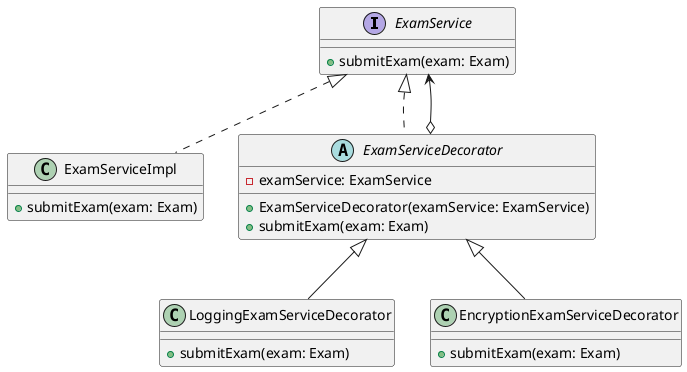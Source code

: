 @startuml

' 定义组件接口
interface ExamService {
  + submitExam(exam: Exam)
}

' 定义具体组件
class ExamServiceImpl implements ExamService {
  + submitExam(exam: Exam)
}

' 定义抽象装饰器类
abstract class ExamServiceDecorator implements ExamService {
  - examService: ExamService
  + ExamServiceDecorator(examService: ExamService)
  + submitExam(exam: Exam)
}

' 定义具体装饰器类
class LoggingExamServiceDecorator extends ExamServiceDecorator {
  + submitExam(exam: Exam)
}

class EncryptionExamServiceDecorator extends ExamServiceDecorator {
  + submitExam(exam: Exam)
}

' 关联关系
ExamServiceDecorator o--> ExamService


@enduml
